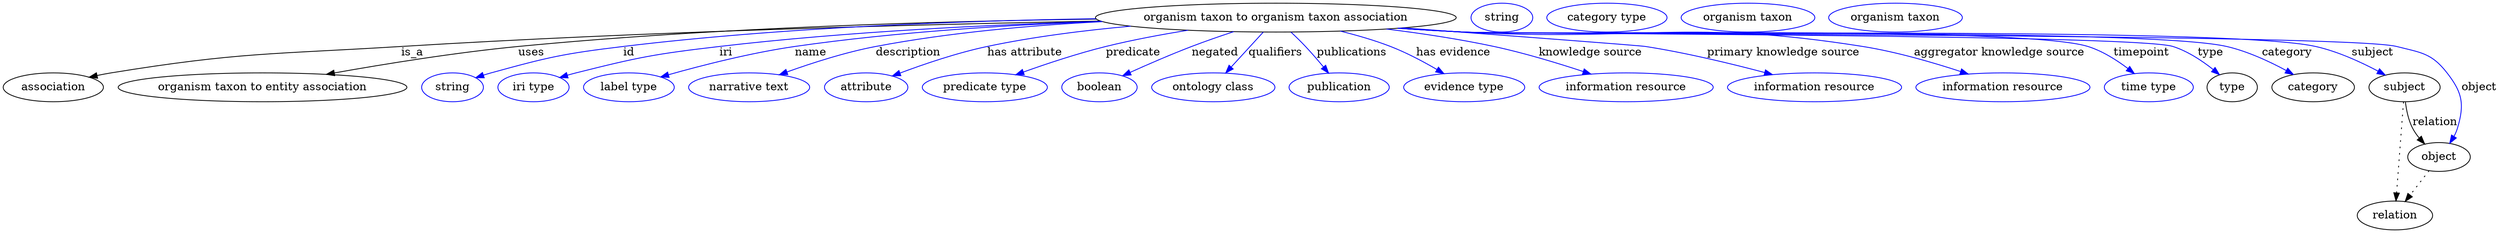 digraph {
	graph [bb="0,0,3106.4,283"];
	node [label="\N"];
	"organism taxon to organism taxon association"	[height=0.5,
		label="organism taxon to organism taxon association",
		pos="1583.4,265",
		width=6.2467];
	association	[height=0.5,
		pos="62.394,178",
		width=1.7332];
	"organism taxon to organism taxon association" -> association	[label=is_a,
		lp="508.39,221.5",
		pos="e,106.89,190.69 1364.7,260.76 1144.7,256.61 795.77,247.6 494.39,229 333.59,219.07 292.37,222.16 133.39,196 128,195.11 122.41,194.04 \
116.84,192.87"];
	"organism taxon to entity association"	[height=0.5,
		pos="322.39,178",
		width=5.0009];
	"organism taxon to organism taxon association" -> "organism taxon to entity association"	[label=uses,
		lp="656.89,221.5",
		pos="e,401.78,194.17 1359.5,263.17 1168.1,260.67 885.6,252.74 640.39,229 562.78,221.48 475.3,207.31 411.77,195.96"];
	id	[color=blue,
		height=0.5,
		label=string,
		pos="558.39,178",
		width=1.0652];
	"organism taxon to organism taxon association" -> id	[color=blue,
		label=id,
		lp="778.39,221.5",
		pos="e,587.37,190.01 1359,263.61 1195.6,261.07 969.09,252.89 771.39,229 697.15,220.03 678.49,215.87 606.39,196 603.28,195.14 600.08,194.18 \
596.88,193.17",
		style=solid];
	iri	[color=blue,
		height=0.5,
		label="iri type",
		pos="659.39,178",
		width=1.2277];
	"organism taxon to organism taxon association" -> iri	[color=blue,
		label=iri,
		lp="898.39,221.5",
		pos="e,692,190.18 1365.8,260.42 1229,256.34 1048.9,247.61 890.39,229 810.48,219.62 790.41,215.66 712.39,196 708.96,195.14 705.43,194.17 \
701.89,193.15",
		style=solid];
	name	[color=blue,
		height=0.5,
		label="label type",
		pos="778.39,178",
		width=1.5707];
	"organism taxon to organism taxon association" -> name	[color=blue,
		label=name,
		lp="1004.4,221.5",
		pos="e,817.84,190.9 1365.9,260.34 1251.8,256.15 1110,247.34 984.39,229 930.06,221.07 869.09,205.4 827.67,193.71",
		style=solid];
	description	[color=blue,
		height=0.5,
		label="narrative text",
		pos="928.39,178",
		width=2.0943];
	"organism taxon to organism taxon association" -> description	[color=blue,
		label=description,
		lp="1125.9,221.5",
		pos="e,965.81,193.7 1367.2,260.01 1279.1,255.48 1176.8,246.51 1085.4,229 1047.6,221.77 1006.2,208.34 975.42,197.22",
		style=solid];
	"has attribute"	[color=blue,
		height=0.5,
		label=attribute,
		pos="1073.4,178",
		width=1.4443];
	"organism taxon to organism taxon association" -> "has attribute"	[color=blue,
		label="has attribute",
		lp="1271.4,221.5",
		pos="e,1106.1,192.18 1402.3,254.24 1345,249.05 1281.7,241.12 1224.4,229 1186.9,221.07 1145.7,207.04 1115.8,195.85",
		style=solid];
	predicate	[color=blue,
		height=0.5,
		label="predicate type",
		pos="1221.4,178",
		width=2.1665];
	"organism taxon to organism taxon association" -> predicate	[color=blue,
		label=predicate,
		lp="1406.4,221.5",
		pos="e,1260.3,193.75 1474.3,249.22 1441.3,243.86 1405.2,237.1 1372.4,229 1337.6,220.41 1299.3,207.67 1269.9,197.2",
		style=solid];
	negated	[color=blue,
		height=0.5,
		label=boolean,
		pos="1364.4,178",
		width=1.2999];
	"organism taxon to organism taxon association" -> negated	[color=blue,
		label=negated,
		lp="1507.4,221.5",
		pos="e,1393.1,192.48 1530.7,247.49 1513.9,241.93 1495.3,235.49 1478.4,229 1452.7,219.12 1424.4,206.72 1402.5,196.74",
		style=solid];
	qualifiers	[color=blue,
		height=0.5,
		label="ontology class",
		pos="1505.4,178",
		width=2.1304];
	"organism taxon to organism taxon association" -> qualifiers	[color=blue,
		label=qualifiers,
		lp="1582.9,221.5",
		pos="e,1520.9,195.89 1567.6,246.8 1556.2,234.39 1540.7,217.46 1528,203.62",
		style=solid];
	publications	[color=blue,
		height=0.5,
		label=publication,
		pos="1662.4,178",
		width=1.7332];
	"organism taxon to organism taxon association" -> publications	[color=blue,
		label=publications,
		lp="1678.4,221.5",
		pos="e,1649.2,195.62 1602.2,246.96 1608.2,241.37 1614.7,235.05 1620.4,229 1628,220.96 1635.9,211.79 1642.8,203.52",
		style=solid];
	"has evidence"	[color=blue,
		height=0.5,
		label="evidence type",
		pos="1818.4,178",
		width=2.0943];
	"organism taxon to organism taxon association" -> "has evidence"	[color=blue,
		label="has evidence",
		lp="1804.9,221.5",
		pos="e,1793.1,195.08 1663.9,248.13 1684.6,243.02 1706.6,236.65 1726.4,229 1746.3,221.31 1767.3,210.17 1784.1,200.36",
		style=solid];
	"knowledge source"	[color=blue,
		height=0.5,
		label="information resource",
		pos="2020.4,178",
		width=3.015];
	"organism taxon to organism taxon association" -> "knowledge source"	[color=blue,
		label="knowledge source",
		lp="1975.9,221.5",
		pos="e,1976.4,194.5 1721.5,250.74 1764.6,245.4 1812.2,238.25 1855.4,229 1893.2,220.9 1934.8,208.25 1966.8,197.7",
		style=solid];
	"primary knowledge source"	[color=blue,
		height=0.5,
		label="information resource",
		pos="2255.4,178",
		width=3.015];
	"organism taxon to organism taxon association" -> "primary knowledge source"	[color=blue,
		label="primary knowledge source",
		lp="2216.4,221.5",
		pos="e,2203,193.85 1742.3,252.23 1872.6,242.53 2036.8,230.18 2044.4,229 2095,221.13 2151.4,207.5 2193.2,196.45",
		style=solid];
	"aggregator knowledge source"	[color=blue,
		height=0.5,
		label="information resource",
		pos="2490.4,178",
		width=3.015];
	"organism taxon to organism taxon association" -> "aggregator knowledge source"	[color=blue,
		label="aggregator knowledge source",
		lp="2485.9,221.5",
		pos="e,2447.2,194.52 1738.5,251.94 1764.8,250.12 1791.9,248.39 1817.4,247 2038.5,234.97 2096.6,263.68 2315.4,229 2357.1,222.38 2403.1,\
209.02 2437.4,197.78",
		style=solid];
	timepoint	[color=blue,
		height=0.5,
		label="time type",
		pos="2672.4,178",
		width=1.5346];
	"organism taxon to organism taxon association" -> timepoint	[color=blue,
		label=timepoint,
		lp="2663.4,221.5",
		pos="e,2654.3,195.2 1736.6,251.78 1763.5,249.94 1791.3,248.25 1817.4,247 1903.9,242.86 2513.7,254.79 2596.4,229 2614.5,223.35 2632.3,\
212 2646.2,201.54",
		style=solid];
	type	[height=0.5,
		pos="2776.4,178",
		width=0.86659];
	"organism taxon to organism taxon association" -> type	[color=blue,
		label=type,
		lp="2749.4,221.5",
		pos="e,2760.5,193.76 1735.9,251.76 1763.1,249.92 1791,248.22 1817.4,247 1866.5,244.72 2655.5,243.87 2702.4,229 2720.9,223.14 2739,211.07 \
2752.6,200.26",
		style=solid];
	category	[height=0.5,
		pos="2877.4,178",
		width=1.4263];
	"organism taxon to organism taxon association" -> category	[color=blue,
		label=category,
		lp="2844.9,221.5",
		pos="e,2852.7,194.04 1735.9,251.73 1763.1,249.89 1791,248.21 1817.4,247 1923.1,242.17 2666.3,252.73 2769.4,229 2795.6,222.97 2823,210.16 \
2843.7,199.02",
		style=solid];
	subject	[height=0.5,
		pos="2991.4,178",
		width=1.2277];
	"organism taxon to organism taxon association" -> subject	[color=blue,
		label=subject,
		lp="2951.4,221.5",
		pos="e,2967.3,193.34 1735.6,251.71 1762.8,249.86 1790.9,248.18 1817.4,247 1935.4,241.72 2765.1,254.79 2880.4,229 2907.9,222.85 2936.8,\
209.55 2958.3,198.22",
		style=solid];
	object	[height=0.5,
		pos="3034.4,91",
		width=1.0832];
	"organism taxon to organism taxon association" -> object	[color=blue,
		label=object,
		lp="3084.4,178",
		pos="e,3047.8,108.09 1735.3,251.7 1762.6,249.85 1790.8,248.17 1817.4,247 1882,244.16 2918.7,244.94 2981.4,229 3012,221.21 3025,220.93 \
3044.4,196 3063.6,171.39 3066.3,156.9 3057.4,127 3056.4,123.55 3054.9,120.13 3053.1,116.85",
		style=solid];
	association_type	[color=blue,
		height=0.5,
		label=string,
		pos="1864.4,265",
		width=1.0652];
	association_category	[color=blue,
		height=0.5,
		label="category type",
		pos="1995.4,265",
		width=2.0762];
	subject -> object	[label=relation,
		lp="3029.4,134.5",
		pos="e,3016.5,107.23 2992.5,159.55 2993.7,149.57 2996.2,137.07 3001.4,127 3003.6,122.68 3006.5,118.52 3009.7,114.66"];
	relation	[height=0.5,
		pos="2979.4,18",
		width=1.2999];
	subject -> relation	[pos="e,2980.7,36.188 2990.1,159.79 2988,132.48 2984,78.994 2981.5,46.38",
		style=dotted];
	"organism taxon to organism taxon association_subject"	[color=blue,
		height=0.5,
		label="organism taxon",
		pos="2171.4,265",
		width=2.3109];
	object -> relation	[pos="e,2992.2,35.54 3021.9,73.889 3015,64.939 3006.2,53.617 2998.4,43.584",
		style=dotted];
	"organism taxon to organism taxon association_object"	[color=blue,
		height=0.5,
		label="organism taxon",
		pos="2355.4,265",
		width=2.3109];
}

